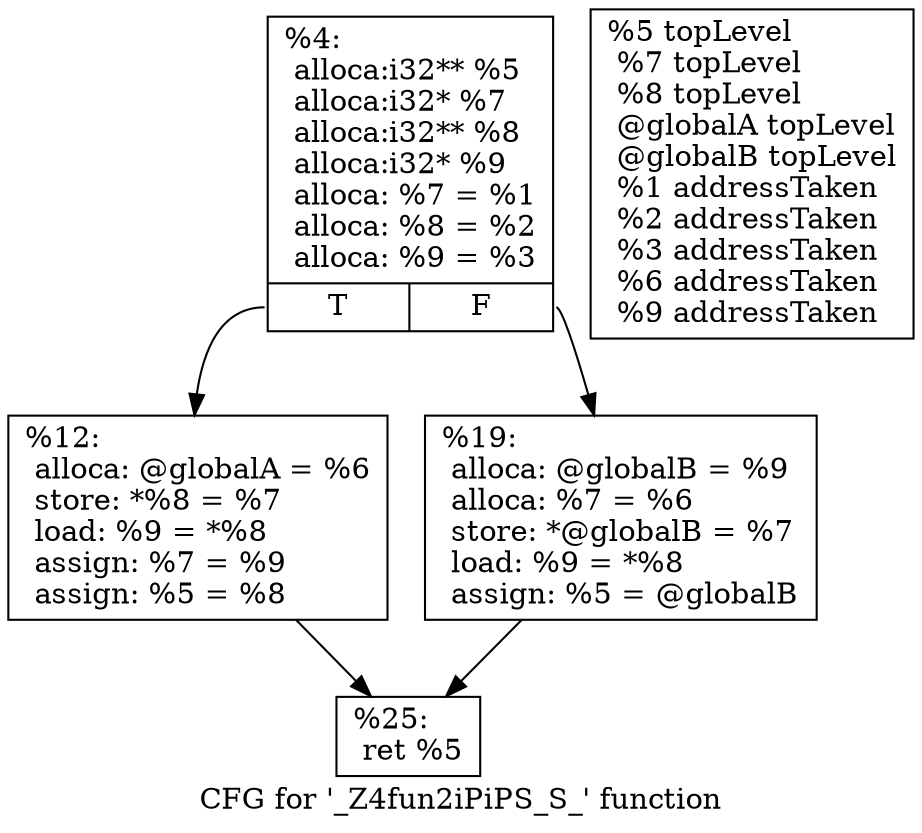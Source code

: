 digraph "CFG for '_Z4fun2iPiPS_S_' function" {
	label="CFG for '_Z4fun2iPiPS_S_' function";

	Node0x499a6b0 [shape=record,label="{%4:\l alloca:i32** %5\l alloca:i32* %7\l alloca:i32** %8\l alloca:i32* %9\l alloca: %7 = %1\l alloca: %8 = %2\l alloca: %9 = %3\l |{<s0>T|<s1>F}}"];
	Node0x499a6b0:s0 -> Node0x499a740;
	Node0x499a6b0:s1 -> Node0x499ac60;
	Node0x499a740 [shape=record,label="{%12:\l alloca: @globalA = %6\l store: *%8 = %7\l load: %9 = *%8\l assign: %7 = %9\l assign: %5 = %8\l }"];
	Node0x499a740 -> Node0x499b2d0;
	Node0x499ac60 [shape=record,label="{%19:\l alloca: @globalB = %9\l alloca: %7 = %6\l store: *@globalB = %7\l load: %9 = *%8\l assign: %5 = @globalB\l }"];
	Node0x499ac60 -> Node0x499b2d0;
	Node0x499b2d0 [shape=record,label="{%25:\l ret %5\l }"];
	Node1 [shape=record,label="{%5 topLevel\l %7 topLevel\l %8 topLevel\l @globalA topLevel\l @globalB topLevel\l %1 addressTaken\l %2 addressTaken\l %3 addressTaken\l %6 addressTaken\l %9 addressTaken\l }"];}
